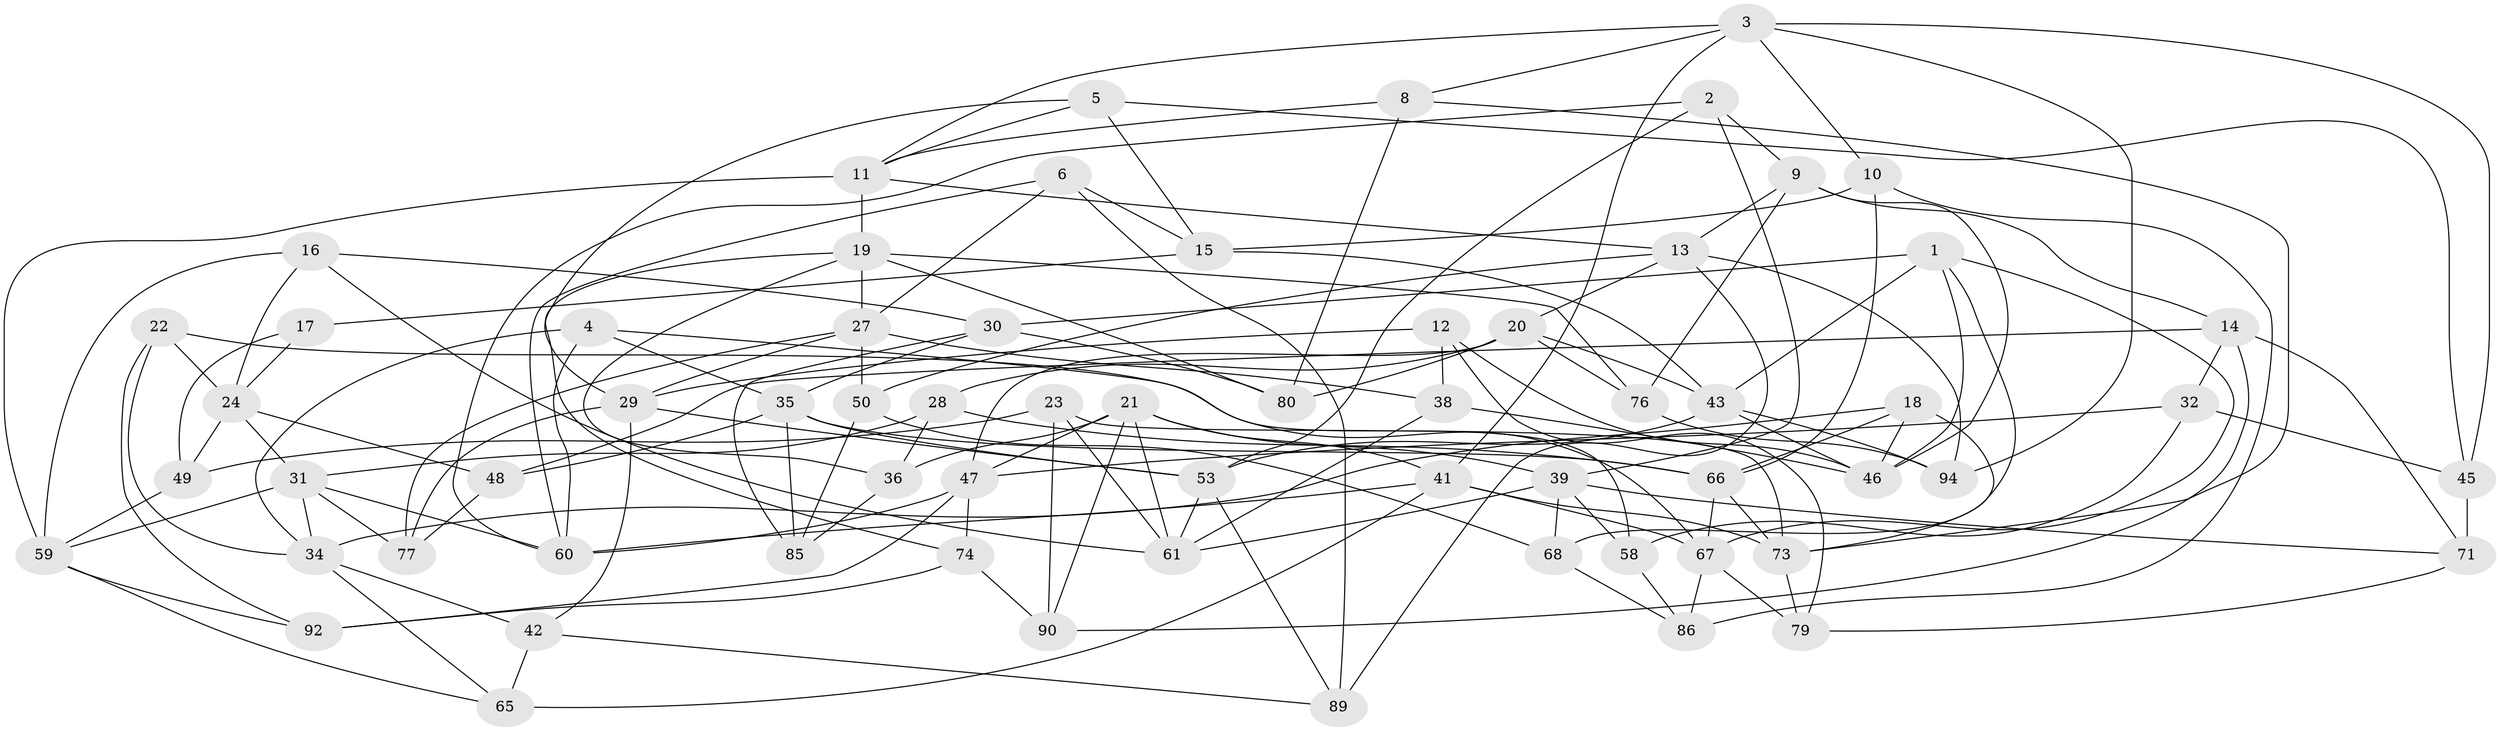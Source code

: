 // Generated by graph-tools (version 1.1) at 2025/24/03/03/25 07:24:31]
// undirected, 65 vertices, 156 edges
graph export_dot {
graph [start="1"]
  node [color=gray90,style=filled];
  1 [super="+37"];
  2;
  3 [super="+7"];
  4;
  5;
  6;
  8;
  9 [super="+40"];
  10;
  11 [super="+64"];
  12;
  13 [super="+84"];
  14 [super="+26"];
  15 [super="+57"];
  16;
  17;
  18;
  19 [super="+54"];
  20 [super="+75"];
  21 [super="+78"];
  22;
  23;
  24 [super="+25"];
  27 [super="+33"];
  28;
  29 [super="+82"];
  30 [super="+91"];
  31 [super="+51"];
  32;
  34 [super="+52"];
  35 [super="+93"];
  36;
  38;
  39 [super="+63"];
  41 [super="+55"];
  42;
  43 [super="+44"];
  45;
  46 [super="+83"];
  47 [super="+56"];
  48;
  49;
  50;
  53 [super="+62"];
  58;
  59 [super="+87"];
  60 [super="+72"];
  61 [super="+81"];
  65;
  66 [super="+69"];
  67 [super="+70"];
  68;
  71;
  73 [super="+88"];
  74;
  76;
  77;
  79;
  80;
  85;
  86;
  89;
  90;
  92;
  94;
  1 -- 67;
  1 -- 68;
  1 -- 30 [weight=2];
  1 -- 46;
  1 -- 43;
  2 -- 60;
  2 -- 39;
  2 -- 53;
  2 -- 9;
  3 -- 45;
  3 -- 94;
  3 -- 8;
  3 -- 11;
  3 -- 41;
  3 -- 10;
  4 -- 58;
  4 -- 34;
  4 -- 35;
  4 -- 60;
  5 -- 11;
  5 -- 45;
  5 -- 15;
  5 -- 29;
  6 -- 89;
  6 -- 27;
  6 -- 60;
  6 -- 15;
  8 -- 11;
  8 -- 80;
  8 -- 73;
  9 -- 76;
  9 -- 14 [weight=2];
  9 -- 46;
  9 -- 13;
  10 -- 86;
  10 -- 66;
  10 -- 15;
  11 -- 59;
  11 -- 19;
  11 -- 13;
  12 -- 29;
  12 -- 38;
  12 -- 79;
  12 -- 46;
  13 -- 50;
  13 -- 94;
  13 -- 89;
  13 -- 20;
  14 -- 71;
  14 -- 48;
  14 -- 32;
  14 -- 90;
  15 -- 17 [weight=2];
  15 -- 43;
  16 -- 30;
  16 -- 61;
  16 -- 24;
  16 -- 59;
  17 -- 49;
  17 -- 24;
  18 -- 46;
  18 -- 34;
  18 -- 66;
  18 -- 73;
  19 -- 27;
  19 -- 76;
  19 -- 80;
  19 -- 74;
  19 -- 36;
  20 -- 28;
  20 -- 76;
  20 -- 43;
  20 -- 80;
  20 -- 47;
  21 -- 90;
  21 -- 36;
  21 -- 39;
  21 -- 41;
  21 -- 47;
  21 -- 61;
  22 -- 92;
  22 -- 34;
  22 -- 67;
  22 -- 24;
  23 -- 49;
  23 -- 61;
  23 -- 73;
  23 -- 90;
  24 -- 48;
  24 -- 31;
  24 -- 49;
  27 -- 50;
  27 -- 77;
  27 -- 29;
  27 -- 38;
  28 -- 36;
  28 -- 31;
  28 -- 66;
  29 -- 42;
  29 -- 53;
  29 -- 77;
  30 -- 85;
  30 -- 80;
  30 -- 35;
  31 -- 77;
  31 -- 34;
  31 -- 59;
  31 -- 60;
  32 -- 45;
  32 -- 58;
  32 -- 47;
  34 -- 42;
  34 -- 65;
  35 -- 66;
  35 -- 48;
  35 -- 85;
  35 -- 53;
  36 -- 85;
  38 -- 46;
  38 -- 61;
  39 -- 58;
  39 -- 61;
  39 -- 68;
  39 -- 71;
  41 -- 65;
  41 -- 73;
  41 -- 67;
  41 -- 60;
  42 -- 65;
  42 -- 89;
  43 -- 53;
  43 -- 94;
  43 -- 46;
  45 -- 71;
  47 -- 60;
  47 -- 92;
  47 -- 74;
  48 -- 77;
  49 -- 59;
  50 -- 85;
  50 -- 68;
  53 -- 89;
  53 -- 61;
  58 -- 86;
  59 -- 65;
  59 -- 92;
  66 -- 67;
  66 -- 73;
  67 -- 86;
  67 -- 79;
  68 -- 86;
  71 -- 79;
  73 -- 79;
  74 -- 92;
  74 -- 90;
  76 -- 94;
}
